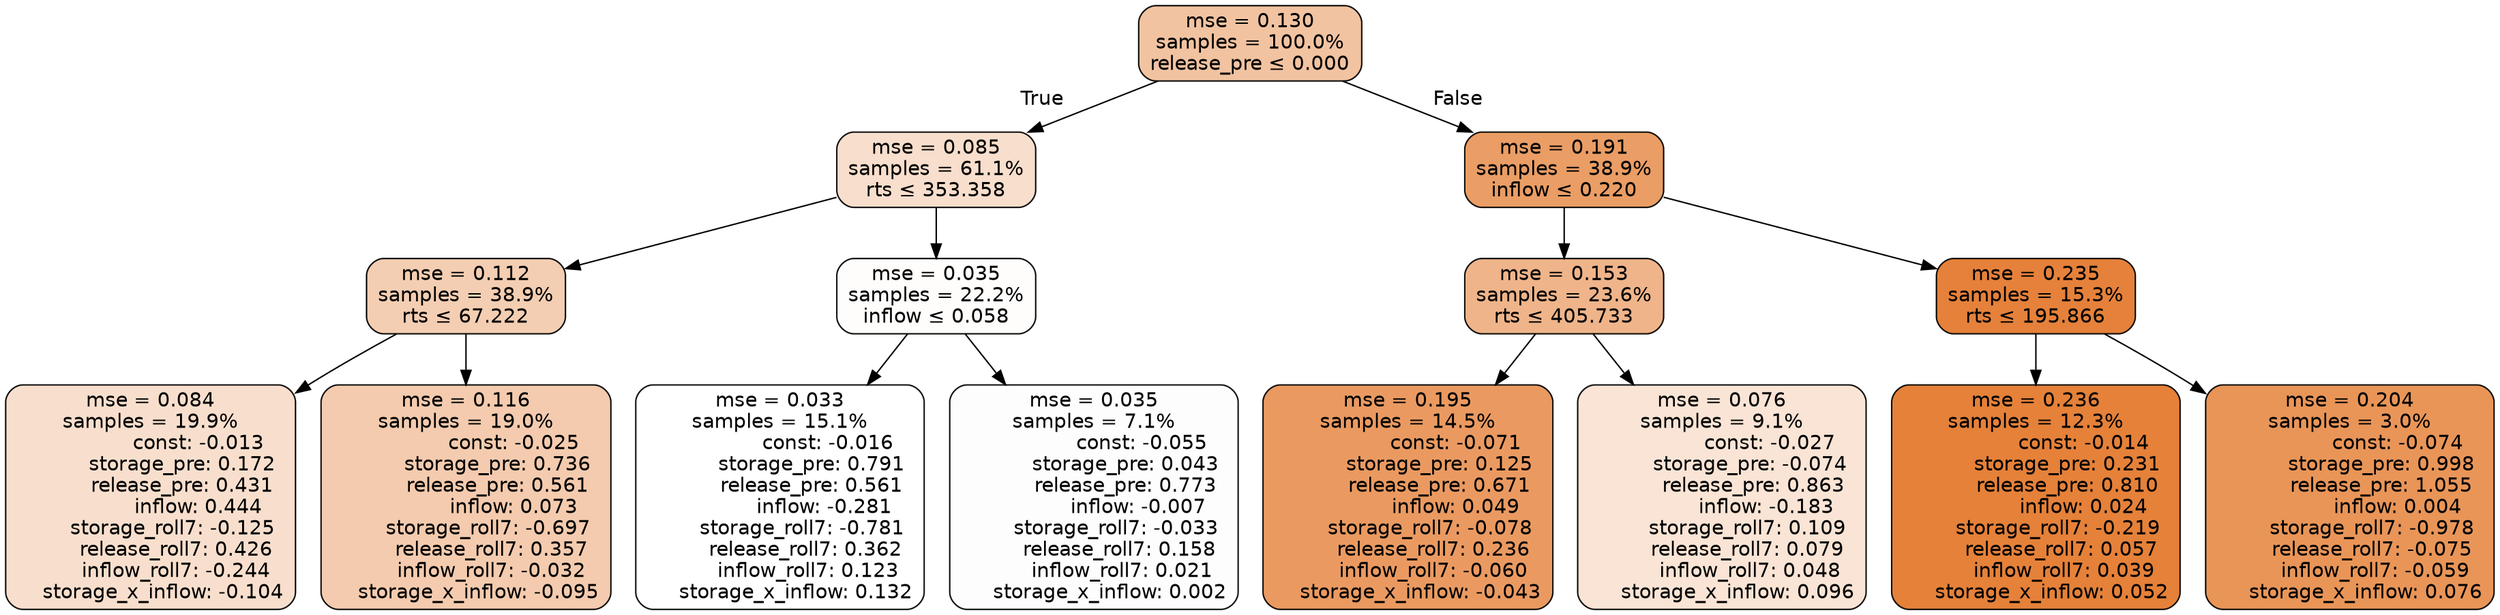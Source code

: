 digraph tree {
bgcolor="transparent"
node [shape=rectangle, style="filled, rounded", color="black", fontname=helvetica] ;
edge [fontname=helvetica] ;
	"0" [label="mse = 0.130
samples = 100.0%
release_pre &le; 0.000", fillcolor="#f2c3a1"]
	"1" [label="mse = 0.085
samples = 61.1%
rts &le; 353.358", fillcolor="#f8decc"]
	"2" [label="mse = 0.112
samples = 38.9%
rts &le; 67.222", fillcolor="#f4ceb2"]
	"3" [label="mse = 0.084
samples = 19.9%
               const: -0.013
          storage_pre: 0.172
          release_pre: 0.431
               inflow: 0.444
       storage_roll7: -0.125
        release_roll7: 0.426
        inflow_roll7: -0.244
    storage_x_inflow: -0.104", fillcolor="#f8dfcd"]
	"4" [label="mse = 0.116
samples = 19.0%
               const: -0.025
          storage_pre: 0.736
          release_pre: 0.561
               inflow: 0.073
       storage_roll7: -0.697
        release_roll7: 0.357
        inflow_roll7: -0.032
    storage_x_inflow: -0.095", fillcolor="#f4cbae"]
	"5" [label="mse = 0.035
samples = 22.2%
inflow &le; 0.058", fillcolor="#fefdfc"]
	"6" [label="mse = 0.033
samples = 15.1%
               const: -0.016
          storage_pre: 0.791
          release_pre: 0.561
              inflow: -0.281
       storage_roll7: -0.781
        release_roll7: 0.362
         inflow_roll7: 0.123
     storage_x_inflow: 0.132", fillcolor="#ffffff"]
	"7" [label="mse = 0.035
samples = 7.1%
               const: -0.055
          storage_pre: 0.043
          release_pre: 0.773
              inflow: -0.007
       storage_roll7: -0.033
        release_roll7: 0.158
         inflow_roll7: 0.021
     storage_x_inflow: 0.002", fillcolor="#fefdfd"]
	"8" [label="mse = 0.191
samples = 38.9%
inflow &le; 0.220", fillcolor="#ea9d65"]
	"9" [label="mse = 0.153
samples = 23.6%
rts &le; 405.733", fillcolor="#efb48a"]
	"10" [label="mse = 0.195
samples = 14.5%
               const: -0.071
          storage_pre: 0.125
          release_pre: 0.671
               inflow: 0.049
       storage_roll7: -0.078
        release_roll7: 0.236
        inflow_roll7: -0.060
    storage_x_inflow: -0.043", fillcolor="#ea9a61"]
	"11" [label="mse = 0.076
samples = 9.1%
               const: -0.027
         storage_pre: -0.074
          release_pre: 0.863
              inflow: -0.183
        storage_roll7: 0.109
        release_roll7: 0.079
         inflow_roll7: 0.048
     storage_x_inflow: 0.096", fillcolor="#f9e4d5"]
	"12" [label="mse = 0.235
samples = 15.3%
rts &le; 195.866", fillcolor="#e5813a"]
	"13" [label="mse = 0.236
samples = 12.3%
               const: -0.014
          storage_pre: 0.231
          release_pre: 0.810
               inflow: 0.024
       storage_roll7: -0.219
        release_roll7: 0.057
         inflow_roll7: 0.039
     storage_x_inflow: 0.052", fillcolor="#e58139"]
	"14" [label="mse = 0.204
samples = 3.0%
               const: -0.074
          storage_pre: 0.998
          release_pre: 1.055
               inflow: 0.004
       storage_roll7: -0.978
       release_roll7: -0.075
        inflow_roll7: -0.059
     storage_x_inflow: 0.076", fillcolor="#e99558"]

	"0" -> "1" [labeldistance=2.5, labelangle=45, headlabel="True"]
	"1" -> "2"
	"2" -> "3"
	"2" -> "4"
	"1" -> "5"
	"5" -> "6"
	"5" -> "7"
	"0" -> "8" [labeldistance=2.5, labelangle=-45, headlabel="False"]
	"8" -> "9"
	"9" -> "10"
	"9" -> "11"
	"8" -> "12"
	"12" -> "13"
	"12" -> "14"
}